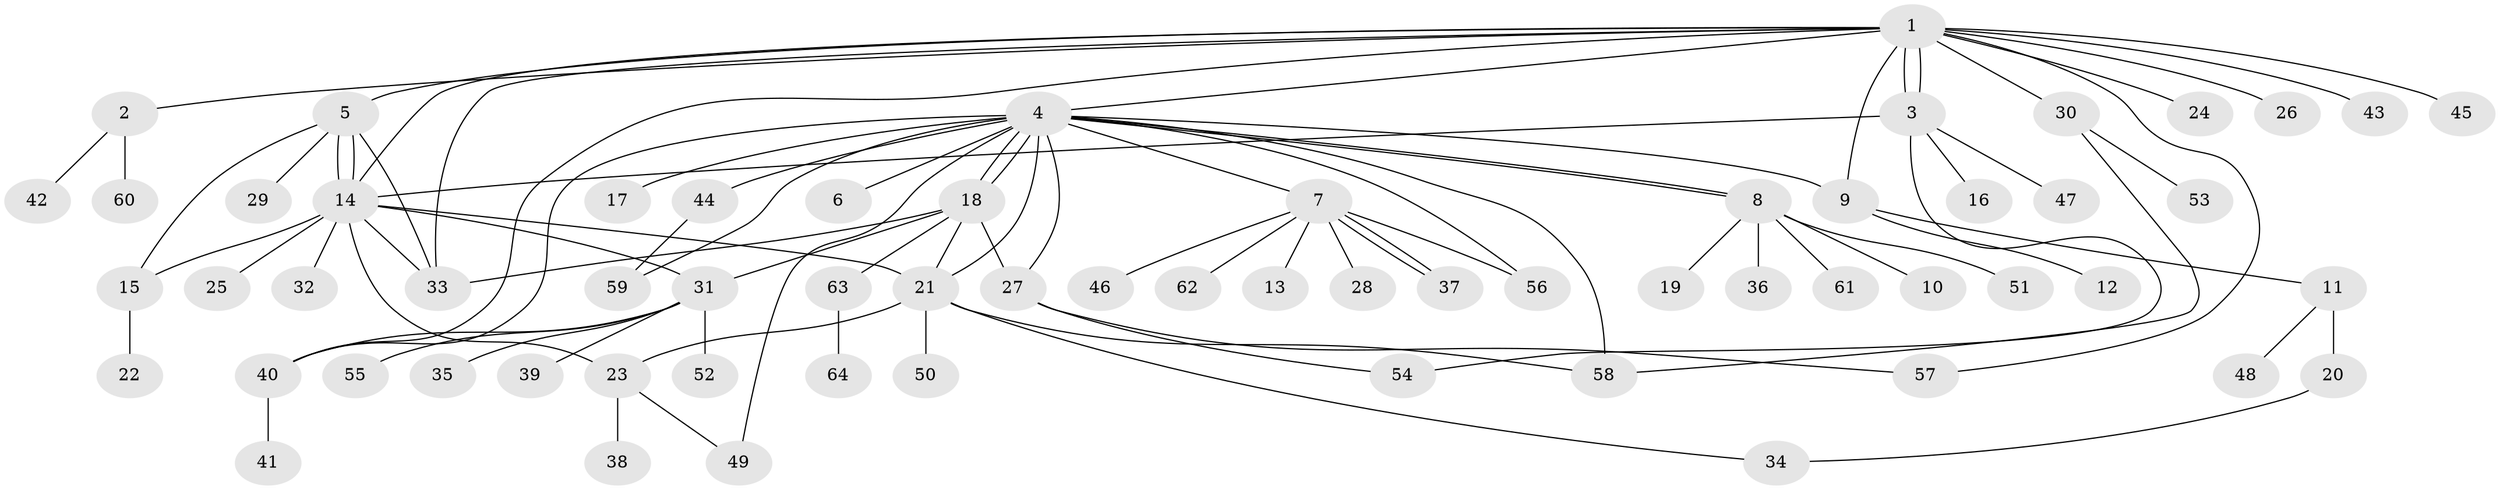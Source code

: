 // coarse degree distribution, {13: 0.02040816326530612, 2: 0.12244897959183673, 6: 0.061224489795918366, 16: 0.02040816326530612, 10: 0.02040816326530612, 1: 0.6122448979591837, 7: 0.04081632653061224, 5: 0.02040816326530612, 4: 0.04081632653061224, 9: 0.02040816326530612, 3: 0.02040816326530612}
// Generated by graph-tools (version 1.1) at 2025/51/02/27/25 19:51:56]
// undirected, 64 vertices, 90 edges
graph export_dot {
graph [start="1"]
  node [color=gray90,style=filled];
  1;
  2;
  3;
  4;
  5;
  6;
  7;
  8;
  9;
  10;
  11;
  12;
  13;
  14;
  15;
  16;
  17;
  18;
  19;
  20;
  21;
  22;
  23;
  24;
  25;
  26;
  27;
  28;
  29;
  30;
  31;
  32;
  33;
  34;
  35;
  36;
  37;
  38;
  39;
  40;
  41;
  42;
  43;
  44;
  45;
  46;
  47;
  48;
  49;
  50;
  51;
  52;
  53;
  54;
  55;
  56;
  57;
  58;
  59;
  60;
  61;
  62;
  63;
  64;
  1 -- 2;
  1 -- 3;
  1 -- 3;
  1 -- 4;
  1 -- 5;
  1 -- 9;
  1 -- 14;
  1 -- 24;
  1 -- 26;
  1 -- 30;
  1 -- 33;
  1 -- 40;
  1 -- 43;
  1 -- 45;
  1 -- 57;
  2 -- 42;
  2 -- 60;
  3 -- 14;
  3 -- 16;
  3 -- 47;
  3 -- 54;
  4 -- 6;
  4 -- 7;
  4 -- 8;
  4 -- 8;
  4 -- 9;
  4 -- 17;
  4 -- 18;
  4 -- 18;
  4 -- 21;
  4 -- 27;
  4 -- 40;
  4 -- 44;
  4 -- 49;
  4 -- 56;
  4 -- 58;
  4 -- 59;
  5 -- 14;
  5 -- 14;
  5 -- 15;
  5 -- 29;
  5 -- 33;
  7 -- 13;
  7 -- 28;
  7 -- 37;
  7 -- 37;
  7 -- 46;
  7 -- 56;
  7 -- 62;
  8 -- 10;
  8 -- 19;
  8 -- 36;
  8 -- 51;
  8 -- 61;
  9 -- 11;
  9 -- 12;
  11 -- 20;
  11 -- 48;
  14 -- 15;
  14 -- 21;
  14 -- 23;
  14 -- 25;
  14 -- 31;
  14 -- 32;
  14 -- 33;
  15 -- 22;
  18 -- 21;
  18 -- 27;
  18 -- 31;
  18 -- 33;
  18 -- 63;
  20 -- 34;
  21 -- 23;
  21 -- 34;
  21 -- 50;
  21 -- 58;
  23 -- 38;
  23 -- 49;
  27 -- 54;
  27 -- 57;
  30 -- 53;
  30 -- 58;
  31 -- 35;
  31 -- 39;
  31 -- 40;
  31 -- 52;
  31 -- 55;
  40 -- 41;
  44 -- 59;
  63 -- 64;
}
